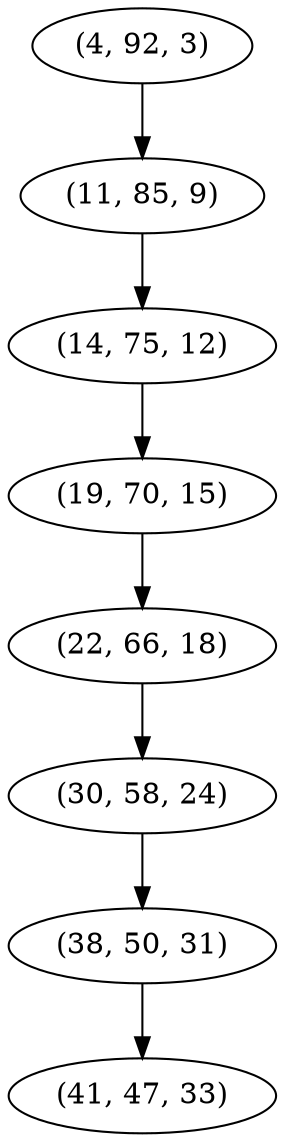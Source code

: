 digraph tree {
    "(4, 92, 3)";
    "(11, 85, 9)";
    "(14, 75, 12)";
    "(19, 70, 15)";
    "(22, 66, 18)";
    "(30, 58, 24)";
    "(38, 50, 31)";
    "(41, 47, 33)";
    "(4, 92, 3)" -> "(11, 85, 9)";
    "(11, 85, 9)" -> "(14, 75, 12)";
    "(14, 75, 12)" -> "(19, 70, 15)";
    "(19, 70, 15)" -> "(22, 66, 18)";
    "(22, 66, 18)" -> "(30, 58, 24)";
    "(30, 58, 24)" -> "(38, 50, 31)";
    "(38, 50, 31)" -> "(41, 47, 33)";
}
